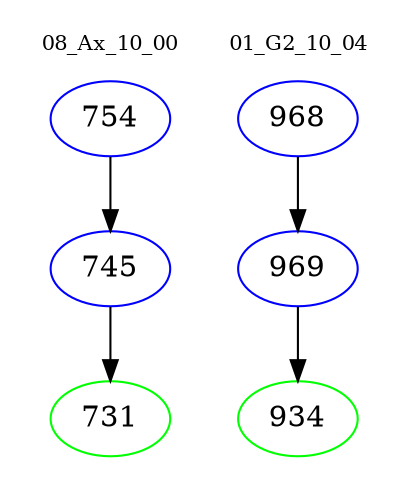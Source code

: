 digraph{
subgraph cluster_0 {
color = white
label = "08_Ax_10_00";
fontsize=10;
T0_754 [label="754", color="blue"]
T0_754 -> T0_745 [color="black"]
T0_745 [label="745", color="blue"]
T0_745 -> T0_731 [color="black"]
T0_731 [label="731", color="green"]
}
subgraph cluster_1 {
color = white
label = "01_G2_10_04";
fontsize=10;
T1_968 [label="968", color="blue"]
T1_968 -> T1_969 [color="black"]
T1_969 [label="969", color="blue"]
T1_969 -> T1_934 [color="black"]
T1_934 [label="934", color="green"]
}
}

